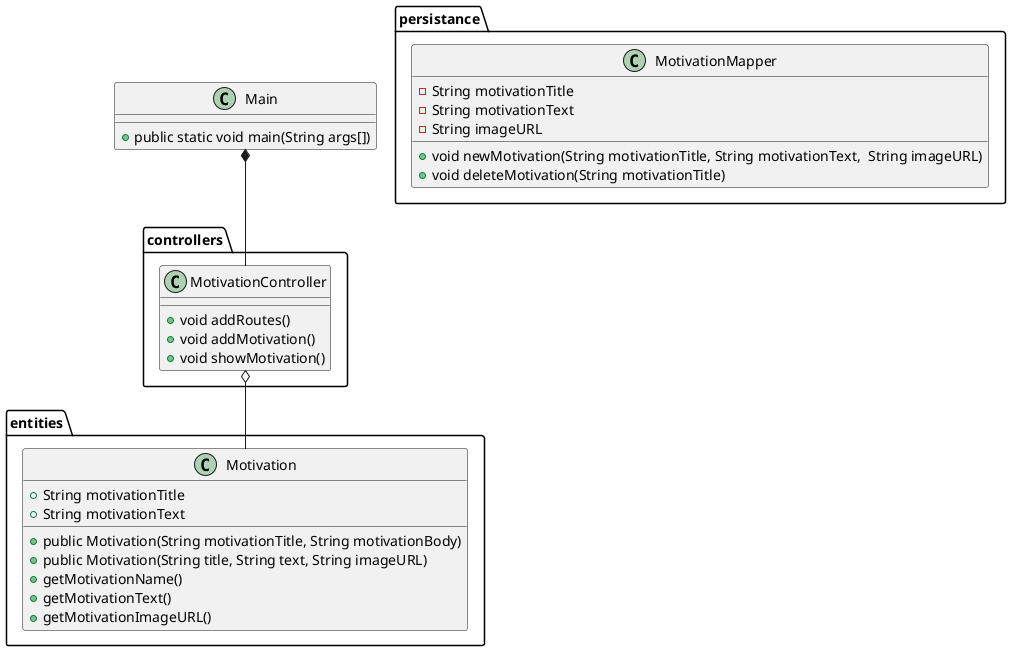 @startuml
'https://plantuml.com/class-diagram


class Main {
+ public static void main(String args[])
}
package entities {
    class Motivation {
    + String motivationTitle
    + String motivationText
    + public Motivation(String motivationTitle, String motivationBody)
    + public Motivation(String title, String text, String imageURL)
    + getMotivationName()
    + getMotivationText()
    + getMotivationImageURL()

    }
}
package persistance {
    class MotivationMapper {
    - String motivationTitle
    - String motivationText
    - String imageURL

    + void newMotivation(String motivationTitle, String motivationText,  String imageURL)
    + void deleteMotivation(String motivationTitle)

    }
}
package controllers {
    class MotivationController {
    + void addRoutes()
    + void addMotivation()
    + void showMotivation()
    }
}
Main *-- MotivationController
MotivationController o-- Motivation
@enduml